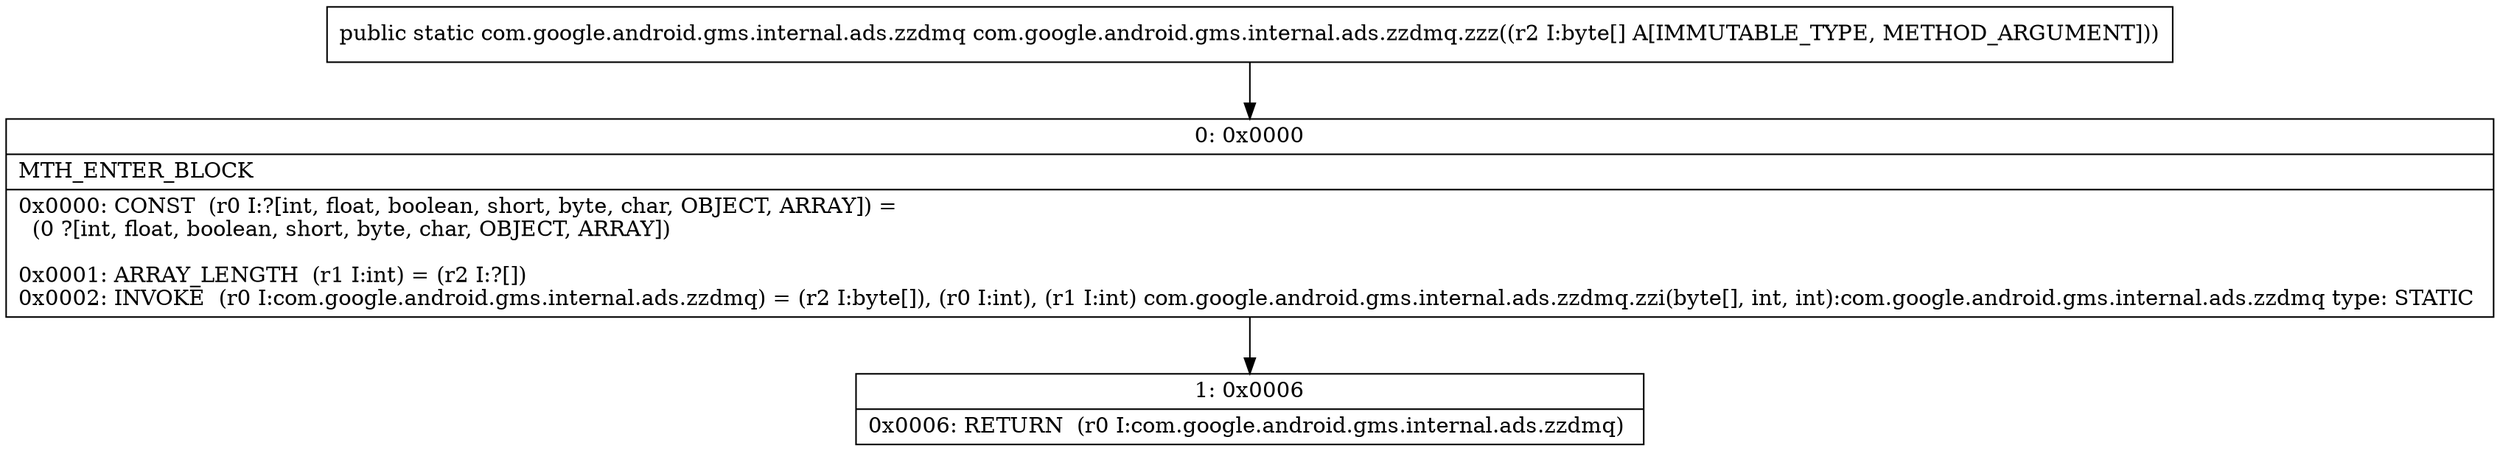 digraph "CFG forcom.google.android.gms.internal.ads.zzdmq.zzz([B)Lcom\/google\/android\/gms\/internal\/ads\/zzdmq;" {
Node_0 [shape=record,label="{0\:\ 0x0000|MTH_ENTER_BLOCK\l|0x0000: CONST  (r0 I:?[int, float, boolean, short, byte, char, OBJECT, ARRAY]) = \l  (0 ?[int, float, boolean, short, byte, char, OBJECT, ARRAY])\l \l0x0001: ARRAY_LENGTH  (r1 I:int) = (r2 I:?[]) \l0x0002: INVOKE  (r0 I:com.google.android.gms.internal.ads.zzdmq) = (r2 I:byte[]), (r0 I:int), (r1 I:int) com.google.android.gms.internal.ads.zzdmq.zzi(byte[], int, int):com.google.android.gms.internal.ads.zzdmq type: STATIC \l}"];
Node_1 [shape=record,label="{1\:\ 0x0006|0x0006: RETURN  (r0 I:com.google.android.gms.internal.ads.zzdmq) \l}"];
MethodNode[shape=record,label="{public static com.google.android.gms.internal.ads.zzdmq com.google.android.gms.internal.ads.zzdmq.zzz((r2 I:byte[] A[IMMUTABLE_TYPE, METHOD_ARGUMENT])) }"];
MethodNode -> Node_0;
Node_0 -> Node_1;
}


